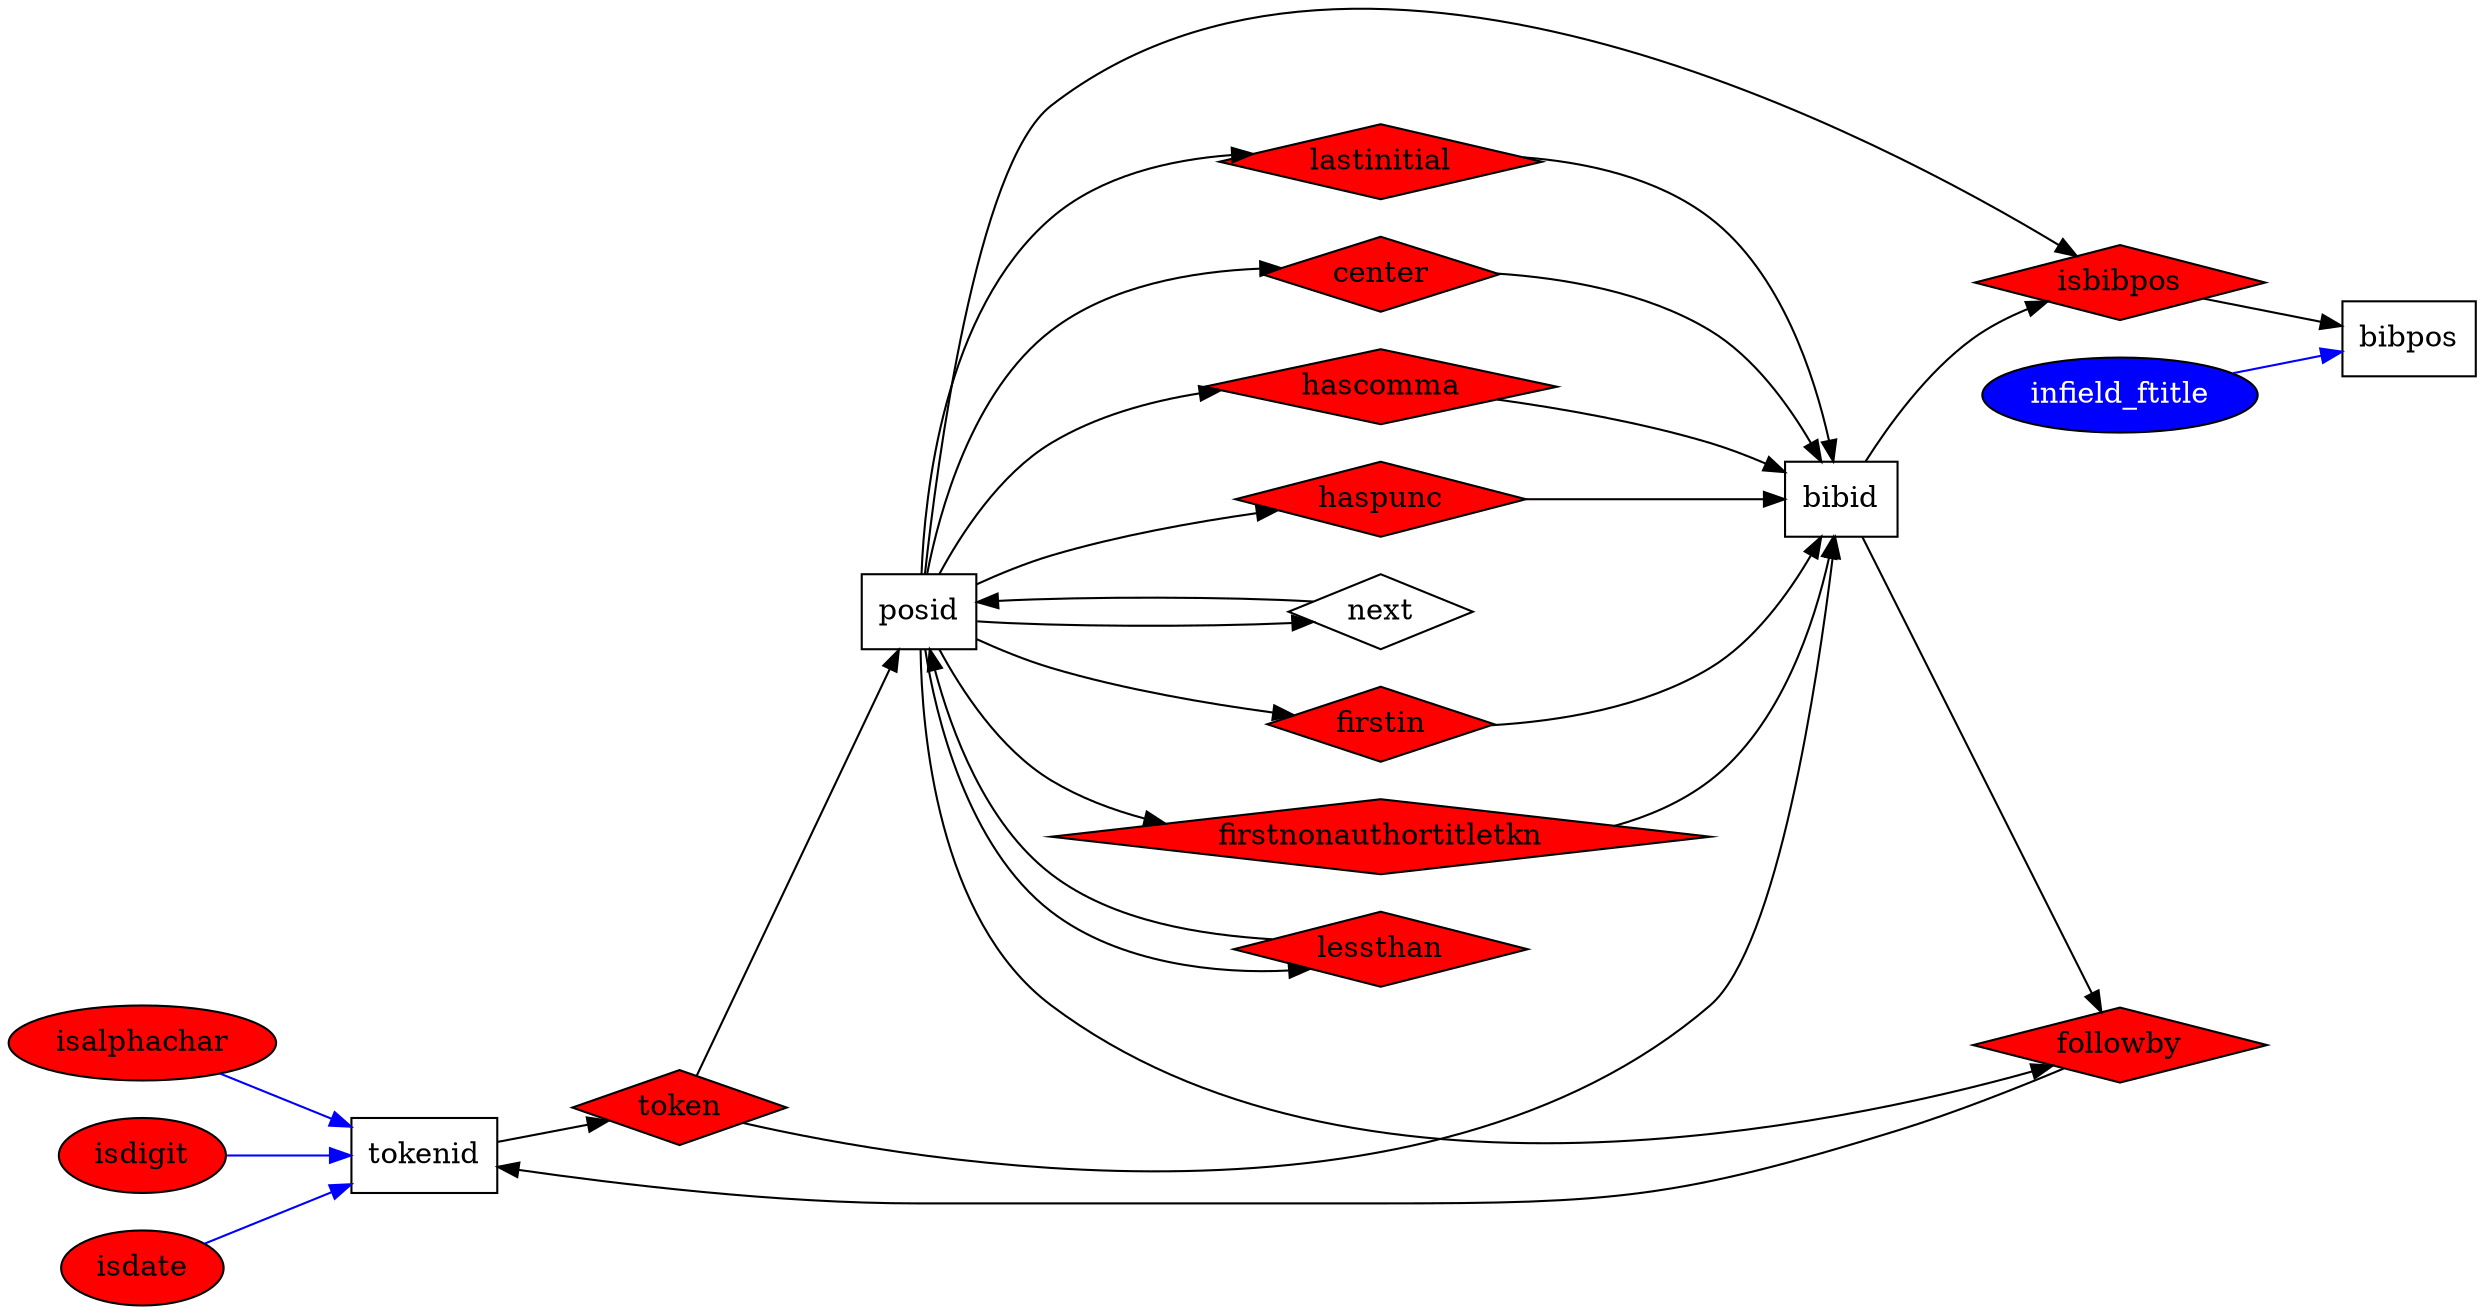 digraph G {
rankdir=LR;
fontname="sans-serif";
penwidth="0.1";
edge [comment="Wildcard node added automatic in EG."];
node [comment="Wildcard node added automatic in EG."];
"isalphachar" [shape="ellipse", 
               style="filled", 
               fillcolor="red"];
"isbibpos" [shape="polygon", 
            style="filled", 
            fillcolor="red", 
            orientation="45.0"];
"hascomma" [shape="polygon", 
            style="filled", 
            fillcolor="red", 
            orientation="45.0"];
"followby" [shape="polygon", 
            style="filled", 
            fillcolor="red", 
            orientation="45.0"];
"haspunc" [shape="polygon", 
           style="filled", 
           fillcolor="red", 
           orientation="45.0"];
"firstin" [shape="polygon", 
           style="filled", 
           fillcolor="red", 
           orientation="45.0"];
"token" [shape="polygon", 
         style="filled", 
         fillcolor="red", 
         orientation="45.0"];
"isdigit" [shape="ellipse", 
           style="filled", 
           fillcolor="red"];
"lessthan" [shape="polygon", 
            style="filled", 
            fillcolor="red", 
            orientation="45.0"];
"next" [shape="polygon", 
        orientation="45.0"];
"bibpos" [shape="box"];
"tokenid" [shape="box"];
"isdate" [shape="ellipse", 
          style="filled", 
          fillcolor="red"];
"firstnonauthortitletkn" [shape="polygon", 
                          style="filled", 
                          orientation="45.0", 
                          fillcolor="red"];
"lastinitial" [shape="polygon", 
               style="filled", 
               fillcolor="red", 
               orientation="45.0"];
"posid" [shape="box"];
"center" [shape="polygon", 
          style="filled", 
          fillcolor="red", 
          orientation="45.0"];
"bibid" [shape="box"];
"infield_ftitle" [fontcolor="white", 
                  shape="ellipse", 
                  style="filled", 
                  fillcolor="blue"];
"lastinitial" -> "bibid";
"haspunc" -> "bibid";
"firstnonauthortitletkn" -> "bibid";
"followby" -> "tokenid";
"bibid" -> "followby";
"posid" -> "haspunc";
"posid" -> "firstin";
"lessthan" -> "posid";
"isdigit" -> "tokenid"  [color="blue"];
"firstin" -> "bibid";
"infield_ftitle" -> "bibpos"  [color="blue"];
"tokenid" -> "token";
"center" -> "bibid";
"token" -> "posid";
"posid" -> "hascomma";
"token" -> "bibid";
"posid" -> "next";
"isalphachar" -> "tokenid"  [color="blue"];
"posid" -> "lessthan";
"posid" -> "center";
"hascomma" -> "bibid";
"posid" -> "firstnonauthortitletkn";
"isdate" -> "tokenid"  [color="blue"];
"posid" -> "followby";
"posid" -> "lastinitial";
"next" -> "posid";
"posid" -> "isbibpos";
"bibid" -> "isbibpos";
"isbibpos" -> "bibpos";
}
